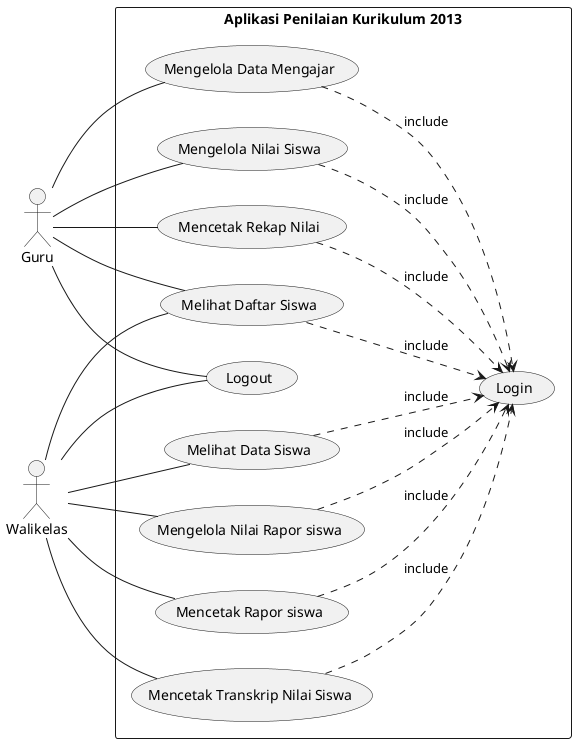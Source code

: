 @startuml
Left to Right Direction
skinParam packageStyle rectangle
actor Guru
actor Walikelas

rectangle "Aplikasi Penilaian Kurikulum 2013"{

    Guru -- (Mengelola Data Mengajar)
    Guru -- (Melihat Daftar Siswa)
    Guru -- (Mengelola Nilai Siswa)
    Guru -- (Mencetak Rekap Nilai)
    Guru -- (Logout)
    Walikelas -- (Melihat Daftar Siswa)
    Walikelas -- (Melihat Data Siswa)
    Walikelas -- (Mengelola Nilai Rapor siswa)
    Walikelas -- (Mencetak Rapor siswa)
    Walikelas -- (Mencetak Transkrip Nilai Siswa)
    Walikelas -- (Logout)

    (Mengelola Data Mengajar)..> (Login) : include
    (Mengelola Nilai Siswa)..> (Login) : include
    (Mencetak Rekap Nilai)..> (Login) : include

    (Melihat Daftar Siswa)..> (Login) : include
    (Melihat Data Siswa)..> (Login) : include
    (Mengelola Nilai Rapor siswa)..> (Login) : include
    (Mencetak Rapor siswa)..> (Login) : include
    (Mencetak Transkrip Nilai Siswa)..> (Login) : include

}

@enduml